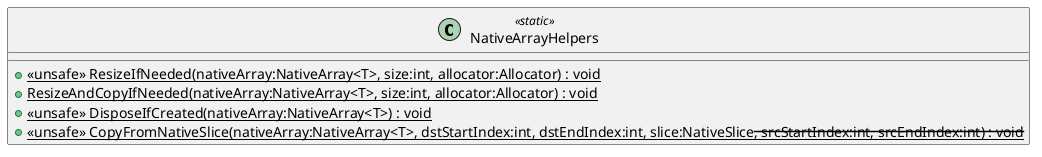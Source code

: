 @startuml
class NativeArrayHelpers <<static>> {
    + {static} <<unsafe>> ResizeIfNeeded(nativeArray:NativeArray<T>, size:int, allocator:Allocator) : void
    + {static} ResizeAndCopyIfNeeded(nativeArray:NativeArray<T>, size:int, allocator:Allocator) : void
    + {static} <<unsafe>> DisposeIfCreated(nativeArray:NativeArray<T>) : void
    + {static} <<unsafe>> CopyFromNativeSlice(nativeArray:NativeArray<T>, dstStartIndex:int, dstEndIndex:int, slice:NativeSlice<S>, srcStartIndex:int, srcEndIndex:int) : void
}
@enduml
